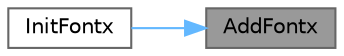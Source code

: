 digraph "AddFontx"
{
 // LATEX_PDF_SIZE
  bgcolor="transparent";
  edge [fontname=Helvetica,fontsize=10,labelfontname=Helvetica,labelfontsize=10];
  node [fontname=Helvetica,fontsize=10,shape=box,height=0.2,width=0.4];
  rankdir="RL";
  Node1 [id="Node000001",label="AddFontx",height=0.2,width=0.4,color="gray40", fillcolor="grey60", style="filled", fontcolor="black",tooltip=" "];
  Node1 -> Node2 [id="edge1_Node000001_Node000002",dir="back",color="steelblue1",style="solid",tooltip=" "];
  Node2 [id="Node000002",label="InitFontx",height=0.2,width=0.4,color="grey40", fillcolor="white", style="filled",URL="$group__FONTX.html#ga56c14428c1129949e8c6c29b1f314f23",tooltip="Initializes the given FontxFile structure with the specified font files."];
}
